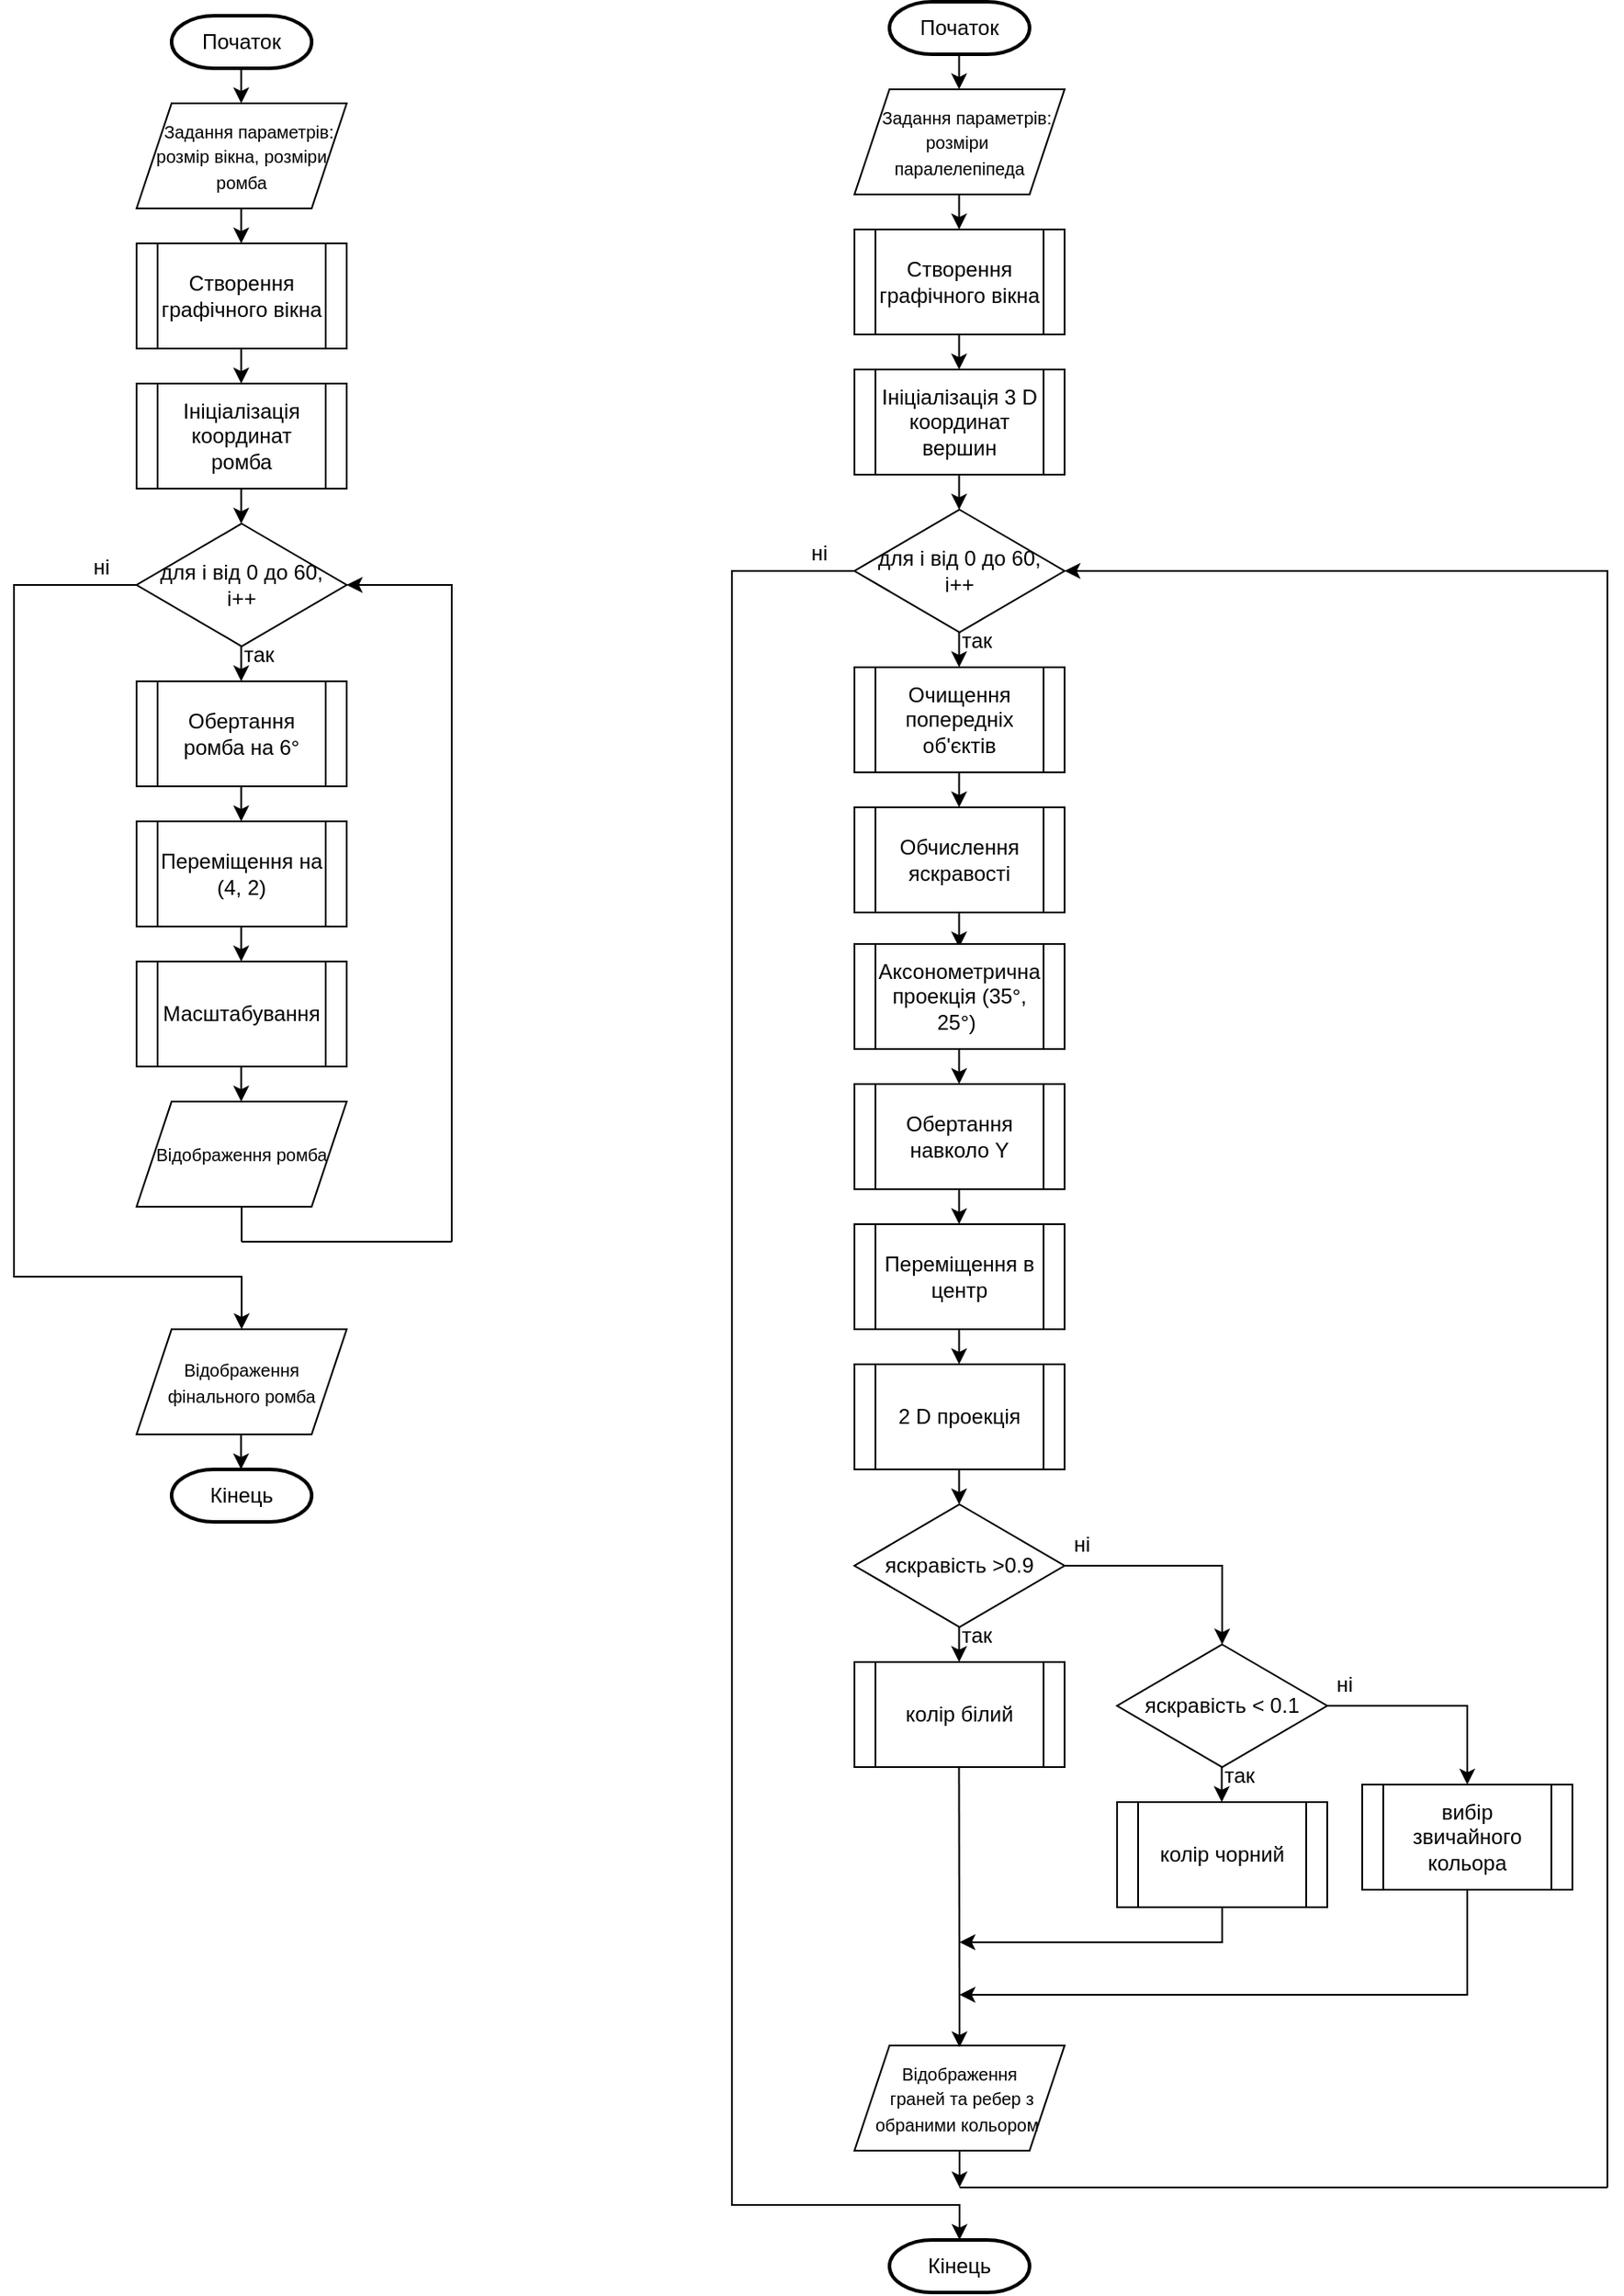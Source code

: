 <mxfile version="27.0.9">
  <diagram name="Сторінка-1" id="Ii7x3k-gLOsnWsMGe2Pz">
    <mxGraphModel dx="2084" dy="1124" grid="1" gridSize="10" guides="1" tooltips="1" connect="1" arrows="1" fold="1" page="1" pageScale="1" pageWidth="827" pageHeight="1169" math="0" shadow="0">
      <root>
        <mxCell id="0" />
        <mxCell id="1" parent="0" />
        <mxCell id="_yS65cFu67LtYLMfDdcA-1" value="Початок" style="strokeWidth=2;html=1;shape=mxgraph.flowchart.terminator;whiteSpace=wrap;" vertex="1" parent="1">
          <mxGeometry x="170" y="10" width="80" height="30" as="geometry" />
        </mxCell>
        <mxCell id="_yS65cFu67LtYLMfDdcA-3" value="&lt;font style=&quot;font-size: 10px;&quot;&gt;&amp;nbsp; &amp;nbsp;Задання параметрів: розмір вікна, розміри ромба&lt;/font&gt;" style="shape=parallelogram;perimeter=parallelogramPerimeter;whiteSpace=wrap;html=1;fixedSize=1;" vertex="1" parent="1">
          <mxGeometry x="150" y="60" width="120" height="60" as="geometry" />
        </mxCell>
        <mxCell id="_yS65cFu67LtYLMfDdcA-5" value="" style="endArrow=classic;html=1;rounded=0;" edge="1" parent="1">
          <mxGeometry width="50" height="50" relative="1" as="geometry">
            <mxPoint x="209.76" y="40" as="sourcePoint" />
            <mxPoint x="209.76" y="60" as="targetPoint" />
          </mxGeometry>
        </mxCell>
        <mxCell id="_yS65cFu67LtYLMfDdcA-8" value="" style="endArrow=classic;html=1;rounded=0;" edge="1" parent="1">
          <mxGeometry width="50" height="50" relative="1" as="geometry">
            <mxPoint x="209.76" y="120" as="sourcePoint" />
            <mxPoint x="209.76" y="140" as="targetPoint" />
          </mxGeometry>
        </mxCell>
        <mxCell id="_yS65cFu67LtYLMfDdcA-9" value="Створення графічного вікна" style="shape=process;whiteSpace=wrap;html=1;backgroundOutline=1;" vertex="1" parent="1">
          <mxGeometry x="150" y="140" width="120" height="60" as="geometry" />
        </mxCell>
        <mxCell id="_yS65cFu67LtYLMfDdcA-10" value="" style="endArrow=classic;html=1;rounded=0;" edge="1" parent="1">
          <mxGeometry width="50" height="50" relative="1" as="geometry">
            <mxPoint x="209.76" y="200" as="sourcePoint" />
            <mxPoint x="209.76" y="220" as="targetPoint" />
          </mxGeometry>
        </mxCell>
        <mxCell id="_yS65cFu67LtYLMfDdcA-11" value="Ініціалізація координат ромба" style="shape=process;whiteSpace=wrap;html=1;backgroundOutline=1;" vertex="1" parent="1">
          <mxGeometry x="150" y="220" width="120" height="60" as="geometry" />
        </mxCell>
        <mxCell id="_yS65cFu67LtYLMfDdcA-15" value="" style="endArrow=classic;html=1;rounded=0;" edge="1" parent="1">
          <mxGeometry width="50" height="50" relative="1" as="geometry">
            <mxPoint x="209.76" y="280" as="sourcePoint" />
            <mxPoint x="209.76" y="300" as="targetPoint" />
          </mxGeometry>
        </mxCell>
        <mxCell id="_yS65cFu67LtYLMfDdcA-16" value="&amp;nbsp;для i від 0 до 60,&amp;nbsp;&lt;div&gt;i++&lt;/div&gt;" style="rhombus;whiteSpace=wrap;html=1;" vertex="1" parent="1">
          <mxGeometry x="150" y="300" width="120" height="70" as="geometry" />
        </mxCell>
        <mxCell id="_yS65cFu67LtYLMfDdcA-17" value="" style="endArrow=classic;html=1;rounded=0;" edge="1" parent="1">
          <mxGeometry width="50" height="50" relative="1" as="geometry">
            <mxPoint x="209.76" y="370" as="sourcePoint" />
            <mxPoint x="209.76" y="390" as="targetPoint" />
          </mxGeometry>
        </mxCell>
        <mxCell id="_yS65cFu67LtYLMfDdcA-18" value="Обертання ромба на&amp;nbsp;6°" style="shape=process;whiteSpace=wrap;html=1;backgroundOutline=1;" vertex="1" parent="1">
          <mxGeometry x="150" y="390" width="120" height="60" as="geometry" />
        </mxCell>
        <mxCell id="_yS65cFu67LtYLMfDdcA-19" value="" style="endArrow=classic;html=1;rounded=0;" edge="1" parent="1">
          <mxGeometry width="50" height="50" relative="1" as="geometry">
            <mxPoint x="209.76" y="450" as="sourcePoint" />
            <mxPoint x="209.76" y="470" as="targetPoint" />
          </mxGeometry>
        </mxCell>
        <mxCell id="_yS65cFu67LtYLMfDdcA-20" value="Переміщення на (4, 2)" style="shape=process;whiteSpace=wrap;html=1;backgroundOutline=1;" vertex="1" parent="1">
          <mxGeometry x="150" y="470" width="120" height="60" as="geometry" />
        </mxCell>
        <mxCell id="_yS65cFu67LtYLMfDdcA-21" value="" style="endArrow=classic;html=1;rounded=0;" edge="1" parent="1">
          <mxGeometry width="50" height="50" relative="1" as="geometry">
            <mxPoint x="209.76" y="530" as="sourcePoint" />
            <mxPoint x="209.76" y="550" as="targetPoint" />
          </mxGeometry>
        </mxCell>
        <mxCell id="_yS65cFu67LtYLMfDdcA-22" value="Масштабування" style="shape=process;whiteSpace=wrap;html=1;backgroundOutline=1;" vertex="1" parent="1">
          <mxGeometry x="150" y="550" width="120" height="60" as="geometry" />
        </mxCell>
        <mxCell id="_yS65cFu67LtYLMfDdcA-23" value="" style="endArrow=classic;html=1;rounded=0;" edge="1" parent="1">
          <mxGeometry width="50" height="50" relative="1" as="geometry">
            <mxPoint x="209.76" y="610" as="sourcePoint" />
            <mxPoint x="209.76" y="630" as="targetPoint" />
          </mxGeometry>
        </mxCell>
        <mxCell id="_yS65cFu67LtYLMfDdcA-24" value="&lt;font style=&quot;font-size: 10px;&quot;&gt;Відображення ромба&lt;/font&gt;" style="shape=parallelogram;perimeter=parallelogramPerimeter;whiteSpace=wrap;html=1;fixedSize=1;" vertex="1" parent="1">
          <mxGeometry x="150" y="630" width="120" height="60" as="geometry" />
        </mxCell>
        <mxCell id="_yS65cFu67LtYLMfDdcA-26" value="" style="endArrow=none;html=1;rounded=0;" edge="1" parent="1" target="_yS65cFu67LtYLMfDdcA-24">
          <mxGeometry width="50" height="50" relative="1" as="geometry">
            <mxPoint x="210" y="710" as="sourcePoint" />
            <mxPoint x="200" y="550" as="targetPoint" />
          </mxGeometry>
        </mxCell>
        <mxCell id="_yS65cFu67LtYLMfDdcA-27" value="" style="endArrow=none;html=1;rounded=0;" edge="1" parent="1">
          <mxGeometry width="50" height="50" relative="1" as="geometry">
            <mxPoint x="210" y="710" as="sourcePoint" />
            <mxPoint x="330" y="710" as="targetPoint" />
          </mxGeometry>
        </mxCell>
        <mxCell id="_yS65cFu67LtYLMfDdcA-28" value="так" style="text;html=1;align=center;verticalAlign=middle;whiteSpace=wrap;rounded=0;" vertex="1" parent="1">
          <mxGeometry x="190" y="360" width="60" height="30" as="geometry" />
        </mxCell>
        <mxCell id="_yS65cFu67LtYLMfDdcA-29" value="" style="endArrow=classic;html=1;rounded=0;" edge="1" parent="1" target="_yS65cFu67LtYLMfDdcA-16">
          <mxGeometry width="50" height="50" relative="1" as="geometry">
            <mxPoint x="330" y="710" as="sourcePoint" />
            <mxPoint x="360" y="290" as="targetPoint" />
            <Array as="points">
              <mxPoint x="330" y="335" />
            </Array>
          </mxGeometry>
        </mxCell>
        <mxCell id="_yS65cFu67LtYLMfDdcA-30" value="" style="endArrow=classic;html=1;rounded=0;" edge="1" parent="1" source="_yS65cFu67LtYLMfDdcA-16">
          <mxGeometry width="50" height="50" relative="1" as="geometry">
            <mxPoint x="10" y="420" as="sourcePoint" />
            <mxPoint x="210" y="760" as="targetPoint" />
            <Array as="points">
              <mxPoint x="80" y="335" />
              <mxPoint x="80" y="730" />
              <mxPoint x="210" y="730" />
            </Array>
          </mxGeometry>
        </mxCell>
        <mxCell id="_yS65cFu67LtYLMfDdcA-31" value="&lt;font style=&quot;font-size: 10px;&quot;&gt;Відображення фінального ромба&lt;/font&gt;" style="shape=parallelogram;perimeter=parallelogramPerimeter;whiteSpace=wrap;html=1;fixedSize=1;" vertex="1" parent="1">
          <mxGeometry x="150" y="760" width="120" height="60" as="geometry" />
        </mxCell>
        <mxCell id="_yS65cFu67LtYLMfDdcA-34" value="" style="endArrow=classic;html=1;rounded=0;" edge="1" parent="1">
          <mxGeometry width="50" height="50" relative="1" as="geometry">
            <mxPoint x="209.68" y="820" as="sourcePoint" />
            <mxPoint x="209.68" y="840" as="targetPoint" />
          </mxGeometry>
        </mxCell>
        <mxCell id="_yS65cFu67LtYLMfDdcA-35" value="Кінець" style="strokeWidth=2;html=1;shape=mxgraph.flowchart.terminator;whiteSpace=wrap;" vertex="1" parent="1">
          <mxGeometry x="170" y="840" width="80" height="30" as="geometry" />
        </mxCell>
        <mxCell id="_yS65cFu67LtYLMfDdcA-36" value="ні" style="text;html=1;align=center;verticalAlign=middle;whiteSpace=wrap;rounded=0;" vertex="1" parent="1">
          <mxGeometry x="100" y="310" width="60" height="30" as="geometry" />
        </mxCell>
        <mxCell id="_yS65cFu67LtYLMfDdcA-37" value="Початок" style="strokeWidth=2;html=1;shape=mxgraph.flowchart.terminator;whiteSpace=wrap;" vertex="1" parent="1">
          <mxGeometry x="580" y="2" width="80" height="30" as="geometry" />
        </mxCell>
        <mxCell id="_yS65cFu67LtYLMfDdcA-38" value="&lt;font style=&quot;font-size: 10px;&quot;&gt;&amp;nbsp; &amp;nbsp;Задання параметрів: розміри&amp;nbsp;&lt;/font&gt;&lt;div&gt;&lt;font style=&quot;font-size: 10px;&quot;&gt;паралелепіпеда&lt;/font&gt;&lt;/div&gt;" style="shape=parallelogram;perimeter=parallelogramPerimeter;whiteSpace=wrap;html=1;fixedSize=1;" vertex="1" parent="1">
          <mxGeometry x="560" y="52" width="120" height="60" as="geometry" />
        </mxCell>
        <mxCell id="_yS65cFu67LtYLMfDdcA-39" value="" style="endArrow=classic;html=1;rounded=0;" edge="1" parent="1">
          <mxGeometry width="50" height="50" relative="1" as="geometry">
            <mxPoint x="619.76" y="32" as="sourcePoint" />
            <mxPoint x="619.76" y="52" as="targetPoint" />
          </mxGeometry>
        </mxCell>
        <mxCell id="_yS65cFu67LtYLMfDdcA-40" value="" style="endArrow=classic;html=1;rounded=0;" edge="1" parent="1">
          <mxGeometry width="50" height="50" relative="1" as="geometry">
            <mxPoint x="619.76" y="112" as="sourcePoint" />
            <mxPoint x="619.76" y="132" as="targetPoint" />
          </mxGeometry>
        </mxCell>
        <mxCell id="_yS65cFu67LtYLMfDdcA-41" value="Створення графічного вікна" style="shape=process;whiteSpace=wrap;html=1;backgroundOutline=1;" vertex="1" parent="1">
          <mxGeometry x="560" y="132" width="120" height="60" as="geometry" />
        </mxCell>
        <mxCell id="_yS65cFu67LtYLMfDdcA-42" value="" style="endArrow=classic;html=1;rounded=0;" edge="1" parent="1">
          <mxGeometry width="50" height="50" relative="1" as="geometry">
            <mxPoint x="619.76" y="192" as="sourcePoint" />
            <mxPoint x="619.76" y="212" as="targetPoint" />
          </mxGeometry>
        </mxCell>
        <mxCell id="_yS65cFu67LtYLMfDdcA-43" value="Ініціалізація 3 D координат вершин" style="shape=process;whiteSpace=wrap;html=1;backgroundOutline=1;" vertex="1" parent="1">
          <mxGeometry x="560" y="212" width="120" height="60" as="geometry" />
        </mxCell>
        <mxCell id="_yS65cFu67LtYLMfDdcA-64" value="" style="endArrow=classic;html=1;rounded=0;" edge="1" parent="1">
          <mxGeometry width="50" height="50" relative="1" as="geometry">
            <mxPoint x="619.76" y="272" as="sourcePoint" />
            <mxPoint x="619.76" y="292" as="targetPoint" />
          </mxGeometry>
        </mxCell>
        <mxCell id="_yS65cFu67LtYLMfDdcA-65" value="&amp;nbsp;для i від 0 до 60,&amp;nbsp;&lt;div&gt;i++&lt;/div&gt;" style="rhombus;whiteSpace=wrap;html=1;" vertex="1" parent="1">
          <mxGeometry x="560" y="292" width="120" height="70" as="geometry" />
        </mxCell>
        <mxCell id="_yS65cFu67LtYLMfDdcA-66" value="" style="endArrow=classic;html=1;rounded=0;" edge="1" parent="1">
          <mxGeometry width="50" height="50" relative="1" as="geometry">
            <mxPoint x="619.76" y="362" as="sourcePoint" />
            <mxPoint x="619.76" y="382" as="targetPoint" />
          </mxGeometry>
        </mxCell>
        <mxCell id="_yS65cFu67LtYLMfDdcA-67" value="Очищення попередніх об&#39;єктів" style="shape=process;whiteSpace=wrap;html=1;backgroundOutline=1;" vertex="1" parent="1">
          <mxGeometry x="560" y="382" width="120" height="60" as="geometry" />
        </mxCell>
        <mxCell id="_yS65cFu67LtYLMfDdcA-68" value="" style="endArrow=classic;html=1;rounded=0;" edge="1" parent="1">
          <mxGeometry width="50" height="50" relative="1" as="geometry">
            <mxPoint x="619.76" y="442" as="sourcePoint" />
            <mxPoint x="619.76" y="462" as="targetPoint" />
          </mxGeometry>
        </mxCell>
        <mxCell id="_yS65cFu67LtYLMfDdcA-69" value="Обчислення яскравості" style="shape=process;whiteSpace=wrap;html=1;backgroundOutline=1;" vertex="1" parent="1">
          <mxGeometry x="560" y="462" width="120" height="60" as="geometry" />
        </mxCell>
        <mxCell id="_yS65cFu67LtYLMfDdcA-70" value="" style="endArrow=classic;html=1;rounded=0;" edge="1" parent="1">
          <mxGeometry width="50" height="50" relative="1" as="geometry">
            <mxPoint x="619.76" y="522" as="sourcePoint" />
            <mxPoint x="619.76" y="542" as="targetPoint" />
          </mxGeometry>
        </mxCell>
        <mxCell id="_yS65cFu67LtYLMfDdcA-72" value="" style="endArrow=classic;html=1;rounded=0;" edge="1" parent="1">
          <mxGeometry width="50" height="50" relative="1" as="geometry">
            <mxPoint x="619.76" y="840" as="sourcePoint" />
            <mxPoint x="619.76" y="860" as="targetPoint" />
          </mxGeometry>
        </mxCell>
        <mxCell id="_yS65cFu67LtYLMfDdcA-73" value="&lt;font style=&quot;font-size: 10px;&quot;&gt;Відображення&lt;/font&gt;&lt;div&gt;&lt;font style=&quot;font-size: 10px;&quot;&gt;&amp;nbsp;граней та ребер з обраними кольором&amp;nbsp;&lt;/font&gt;&lt;/div&gt;" style="shape=parallelogram;perimeter=parallelogramPerimeter;whiteSpace=wrap;html=1;fixedSize=1;" vertex="1" parent="1">
          <mxGeometry x="560" y="1169" width="120" height="60" as="geometry" />
        </mxCell>
        <mxCell id="_yS65cFu67LtYLMfDdcA-74" value="" style="endArrow=none;html=1;rounded=0;" edge="1" parent="1">
          <mxGeometry width="50" height="50" relative="1" as="geometry">
            <mxPoint x="990" y="1250" as="sourcePoint" />
            <mxPoint x="620" y="1250" as="targetPoint" />
          </mxGeometry>
        </mxCell>
        <mxCell id="_yS65cFu67LtYLMfDdcA-76" value="так" style="text;html=1;align=center;verticalAlign=middle;whiteSpace=wrap;rounded=0;" vertex="1" parent="1">
          <mxGeometry x="600" y="352" width="60" height="30" as="geometry" />
        </mxCell>
        <mxCell id="_yS65cFu67LtYLMfDdcA-77" value="" style="endArrow=classic;html=1;rounded=0;" edge="1" parent="1" target="_yS65cFu67LtYLMfDdcA-65">
          <mxGeometry width="50" height="50" relative="1" as="geometry">
            <mxPoint x="990" y="1250" as="sourcePoint" />
            <mxPoint x="930" y="518" as="targetPoint" />
            <Array as="points">
              <mxPoint x="990" y="327" />
            </Array>
          </mxGeometry>
        </mxCell>
        <mxCell id="_yS65cFu67LtYLMfDdcA-78" value="" style="endArrow=classic;html=1;rounded=0;entryX=0.5;entryY=0;entryDx=0;entryDy=0;entryPerimeter=0;" edge="1" parent="1" source="_yS65cFu67LtYLMfDdcA-65" target="_yS65cFu67LtYLMfDdcA-81">
          <mxGeometry width="50" height="50" relative="1" as="geometry">
            <mxPoint x="420" y="412" as="sourcePoint" />
            <mxPoint x="620" y="1260" as="targetPoint" />
            <Array as="points">
              <mxPoint x="490" y="327" />
              <mxPoint x="490" y="1260" />
              <mxPoint x="620" y="1260" />
            </Array>
          </mxGeometry>
        </mxCell>
        <mxCell id="_yS65cFu67LtYLMfDdcA-80" value="" style="endArrow=classic;html=1;rounded=0;exitX=0.5;exitY=1;exitDx=0;exitDy=0;" edge="1" parent="1" source="_yS65cFu67LtYLMfDdcA-73">
          <mxGeometry width="50" height="50" relative="1" as="geometry">
            <mxPoint x="619.68" y="1250" as="sourcePoint" />
            <mxPoint x="620" y="1250" as="targetPoint" />
          </mxGeometry>
        </mxCell>
        <mxCell id="_yS65cFu67LtYLMfDdcA-81" value="Кінець" style="strokeWidth=2;html=1;shape=mxgraph.flowchart.terminator;whiteSpace=wrap;" vertex="1" parent="1">
          <mxGeometry x="580" y="1280" width="80" height="30" as="geometry" />
        </mxCell>
        <mxCell id="_yS65cFu67LtYLMfDdcA-82" value="ні" style="text;html=1;align=center;verticalAlign=middle;whiteSpace=wrap;rounded=0;" vertex="1" parent="1">
          <mxGeometry x="510" y="302" width="60" height="30" as="geometry" />
        </mxCell>
        <mxCell id="_yS65cFu67LtYLMfDdcA-83" value="яскравість &amp;gt;0.9" style="rhombus;whiteSpace=wrap;html=1;" vertex="1" parent="1">
          <mxGeometry x="560" y="860" width="120" height="70" as="geometry" />
        </mxCell>
        <mxCell id="_yS65cFu67LtYLMfDdcA-85" value="" style="endArrow=classic;html=1;rounded=0;" edge="1" parent="1">
          <mxGeometry width="50" height="50" relative="1" as="geometry">
            <mxPoint x="619.76" y="930" as="sourcePoint" />
            <mxPoint x="619.76" y="950" as="targetPoint" />
          </mxGeometry>
        </mxCell>
        <mxCell id="_yS65cFu67LtYLMfDdcA-86" value="Аксонометрична проекція&amp;nbsp;(35°, 25°)&amp;nbsp;" style="shape=process;whiteSpace=wrap;html=1;backgroundOutline=1;" vertex="1" parent="1">
          <mxGeometry x="560" y="540" width="120" height="60" as="geometry" />
        </mxCell>
        <mxCell id="_yS65cFu67LtYLMfDdcA-87" value="" style="endArrow=classic;html=1;rounded=0;" edge="1" parent="1">
          <mxGeometry width="50" height="50" relative="1" as="geometry">
            <mxPoint x="619.76" y="600" as="sourcePoint" />
            <mxPoint x="619.76" y="620" as="targetPoint" />
          </mxGeometry>
        </mxCell>
        <mxCell id="_yS65cFu67LtYLMfDdcA-88" value="Обертання навколо Y" style="shape=process;whiteSpace=wrap;html=1;backgroundOutline=1;" vertex="1" parent="1">
          <mxGeometry x="560" y="620" width="120" height="60" as="geometry" />
        </mxCell>
        <mxCell id="_yS65cFu67LtYLMfDdcA-89" value="" style="endArrow=classic;html=1;rounded=0;" edge="1" parent="1">
          <mxGeometry width="50" height="50" relative="1" as="geometry">
            <mxPoint x="619.76" y="680" as="sourcePoint" />
            <mxPoint x="619.76" y="700" as="targetPoint" />
          </mxGeometry>
        </mxCell>
        <mxCell id="_yS65cFu67LtYLMfDdcA-90" value="так" style="text;html=1;align=center;verticalAlign=middle;whiteSpace=wrap;rounded=0;" vertex="1" parent="1">
          <mxGeometry x="600" y="920" width="60" height="30" as="geometry" />
        </mxCell>
        <mxCell id="_yS65cFu67LtYLMfDdcA-94" value="Переміщення в центр" style="shape=process;whiteSpace=wrap;html=1;backgroundOutline=1;" vertex="1" parent="1">
          <mxGeometry x="560" y="700" width="120" height="60" as="geometry" />
        </mxCell>
        <mxCell id="_yS65cFu67LtYLMfDdcA-95" value="" style="endArrow=classic;html=1;rounded=0;" edge="1" parent="1">
          <mxGeometry width="50" height="50" relative="1" as="geometry">
            <mxPoint x="619.76" y="760" as="sourcePoint" />
            <mxPoint x="619.76" y="780" as="targetPoint" />
          </mxGeometry>
        </mxCell>
        <mxCell id="_yS65cFu67LtYLMfDdcA-96" value="2 D проекція" style="shape=process;whiteSpace=wrap;html=1;backgroundOutline=1;" vertex="1" parent="1">
          <mxGeometry x="560" y="780" width="120" height="60" as="geometry" />
        </mxCell>
        <mxCell id="_yS65cFu67LtYLMfDdcA-99" value="ні" style="text;html=1;align=center;verticalAlign=middle;whiteSpace=wrap;rounded=0;" vertex="1" parent="1">
          <mxGeometry x="660" y="868" width="60" height="30" as="geometry" />
        </mxCell>
        <mxCell id="_yS65cFu67LtYLMfDdcA-100" value="колір білий" style="shape=process;whiteSpace=wrap;html=1;backgroundOutline=1;" vertex="1" parent="1">
          <mxGeometry x="560" y="950" width="120" height="60" as="geometry" />
        </mxCell>
        <mxCell id="_yS65cFu67LtYLMfDdcA-101" value="" style="endArrow=classic;html=1;rounded=0;" edge="1" parent="1" source="_yS65cFu67LtYLMfDdcA-83" target="_yS65cFu67LtYLMfDdcA-102">
          <mxGeometry width="50" height="50" relative="1" as="geometry">
            <mxPoint x="770" y="920" as="sourcePoint" />
            <mxPoint x="750" y="940" as="targetPoint" />
            <Array as="points">
              <mxPoint x="770" y="895" />
            </Array>
          </mxGeometry>
        </mxCell>
        <mxCell id="_yS65cFu67LtYLMfDdcA-102" value="яскравість &amp;lt; 0.1" style="rhombus;whiteSpace=wrap;html=1;" vertex="1" parent="1">
          <mxGeometry x="710" y="940" width="120" height="70" as="geometry" />
        </mxCell>
        <mxCell id="_yS65cFu67LtYLMfDdcA-103" value="ні" style="text;html=1;align=center;verticalAlign=middle;whiteSpace=wrap;rounded=0;" vertex="1" parent="1">
          <mxGeometry x="810" y="948" width="60" height="30" as="geometry" />
        </mxCell>
        <mxCell id="_yS65cFu67LtYLMfDdcA-104" value="" style="endArrow=classic;html=1;rounded=0;" edge="1" parent="1" target="_yS65cFu67LtYLMfDdcA-109">
          <mxGeometry width="50" height="50" relative="1" as="geometry">
            <mxPoint x="830" y="975" as="sourcePoint" />
            <mxPoint x="920" y="1020" as="targetPoint" />
            <Array as="points">
              <mxPoint x="910" y="975" />
            </Array>
          </mxGeometry>
        </mxCell>
        <mxCell id="_yS65cFu67LtYLMfDdcA-105" value="" style="endArrow=classic;html=1;rounded=0;" edge="1" parent="1">
          <mxGeometry width="50" height="50" relative="1" as="geometry">
            <mxPoint x="769.76" y="1010" as="sourcePoint" />
            <mxPoint x="769.76" y="1030" as="targetPoint" />
          </mxGeometry>
        </mxCell>
        <mxCell id="_yS65cFu67LtYLMfDdcA-106" value="так" style="text;html=1;align=center;verticalAlign=middle;whiteSpace=wrap;rounded=0;" vertex="1" parent="1">
          <mxGeometry x="750" y="1000" width="60" height="30" as="geometry" />
        </mxCell>
        <mxCell id="_yS65cFu67LtYLMfDdcA-107" value="колір чорний" style="shape=process;whiteSpace=wrap;html=1;backgroundOutline=1;" vertex="1" parent="1">
          <mxGeometry x="710" y="1030" width="120" height="60" as="geometry" />
        </mxCell>
        <mxCell id="_yS65cFu67LtYLMfDdcA-108" value="" style="endArrow=classic;html=1;rounded=0;" edge="1" parent="1">
          <mxGeometry width="50" height="50" relative="1" as="geometry">
            <mxPoint x="619.72" y="1010" as="sourcePoint" />
            <mxPoint x="620" y="1170" as="targetPoint" />
          </mxGeometry>
        </mxCell>
        <mxCell id="_yS65cFu67LtYLMfDdcA-109" value="вибір звичайного кольора" style="shape=process;whiteSpace=wrap;html=1;backgroundOutline=1;" vertex="1" parent="1">
          <mxGeometry x="850" y="1020" width="120" height="60" as="geometry" />
        </mxCell>
        <mxCell id="_yS65cFu67LtYLMfDdcA-110" value="" style="endArrow=classic;html=1;rounded=0;" edge="1" parent="1" source="_yS65cFu67LtYLMfDdcA-107">
          <mxGeometry width="50" height="50" relative="1" as="geometry">
            <mxPoint x="640" y="1100" as="sourcePoint" />
            <mxPoint x="620" y="1110" as="targetPoint" />
            <Array as="points">
              <mxPoint x="770" y="1110" />
            </Array>
          </mxGeometry>
        </mxCell>
        <mxCell id="_yS65cFu67LtYLMfDdcA-111" value="" style="endArrow=classic;html=1;rounded=0;" edge="1" parent="1" source="_yS65cFu67LtYLMfDdcA-109">
          <mxGeometry width="50" height="50" relative="1" as="geometry">
            <mxPoint x="911.72" y="1130" as="sourcePoint" />
            <mxPoint x="620" y="1140" as="targetPoint" />
            <Array as="points">
              <mxPoint x="910" y="1140" />
            </Array>
          </mxGeometry>
        </mxCell>
      </root>
    </mxGraphModel>
  </diagram>
</mxfile>
